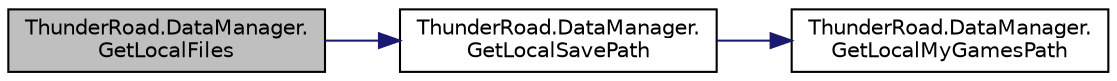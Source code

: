digraph "ThunderRoad.DataManager.GetLocalFiles"
{
 // LATEX_PDF_SIZE
  edge [fontname="Helvetica",fontsize="10",labelfontname="Helvetica",labelfontsize="10"];
  node [fontname="Helvetica",fontsize="10",shape=record];
  rankdir="LR";
  Node1 [label="ThunderRoad.DataManager.\lGetLocalFiles",height=0.2,width=0.4,color="black", fillcolor="grey75", style="filled", fontcolor="black",tooltip="Gets the local files."];
  Node1 -> Node2 [color="midnightblue",fontsize="10",style="solid",fontname="Helvetica"];
  Node2 [label="ThunderRoad.DataManager.\lGetLocalSavePath",height=0.2,width=0.4,color="black", fillcolor="white", style="filled",URL="$class_thunder_road_1_1_data_manager.html#a30115c560573758abb0bc64ea9c24f17",tooltip="Gets the local save path."];
  Node2 -> Node3 [color="midnightblue",fontsize="10",style="solid",fontname="Helvetica"];
  Node3 [label="ThunderRoad.DataManager.\lGetLocalMyGamesPath",height=0.2,width=0.4,color="black", fillcolor="white", style="filled",URL="$class_thunder_road_1_1_data_manager.html#afcd74081b8ab8ed1db498162a4cdab56",tooltip="Gets the local my games path."];
}
